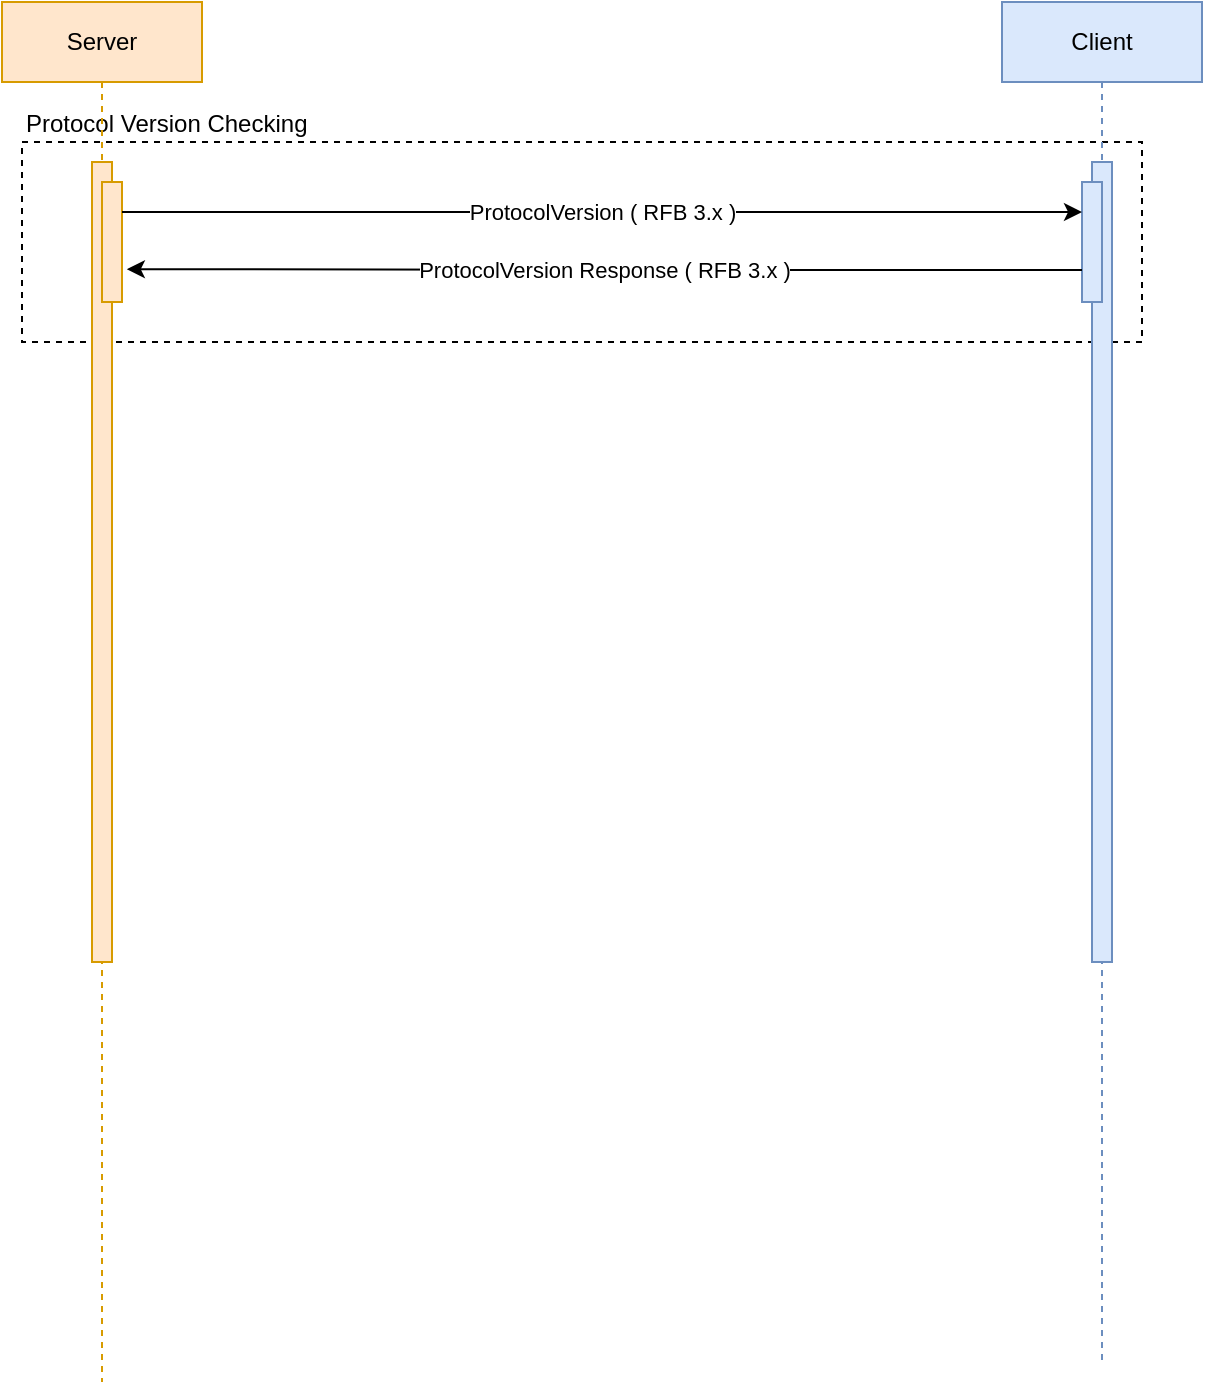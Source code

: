 <mxfile version="27.2.0" pages="5">
  <diagram id="OJiDylZDKc62zz5DHtTa" name="RFB_Protocol">
    <mxGraphModel dx="1188" dy="667" grid="1" gridSize="10" guides="1" tooltips="1" connect="1" arrows="1" fold="1" page="1" pageScale="1" pageWidth="827" pageHeight="1169" math="0" shadow="0">
      <root>
        <mxCell id="0" />
        <mxCell id="1" parent="0" />
        <mxCell id="KPSD_x9DPpmhUbZZ9yAU-1" value="Protocol Version Checking" style="rounded=0;whiteSpace=wrap;html=1;fillColor=none;dashed=1;labelPosition=center;verticalLabelPosition=top;align=left;verticalAlign=bottom;" vertex="1" parent="1">
          <mxGeometry x="120" y="110" width="560" height="100" as="geometry" />
        </mxCell>
        <mxCell id="8FCmaWCUZ1RdT127gi2X-4" value="Server" style="shape=umlLifeline;perimeter=lifelinePerimeter;whiteSpace=wrap;html=1;container=1;collapsible=0;recursiveResize=0;outlineConnect=0;fillColor=#ffe6cc;strokeColor=#d79b00;" vertex="1" parent="1">
          <mxGeometry x="110" y="40" width="100" height="690" as="geometry" />
        </mxCell>
        <mxCell id="8FCmaWCUZ1RdT127gi2X-5" value="" style="html=1;points=[];perimeter=orthogonalPerimeter;fillColor=#ffe6cc;strokeColor=#d79b00;" vertex="1" parent="8FCmaWCUZ1RdT127gi2X-4">
          <mxGeometry x="45" y="80" width="10" height="400" as="geometry" />
        </mxCell>
        <mxCell id="8FCmaWCUZ1RdT127gi2X-6" value="" style="html=1;points=[];perimeter=orthogonalPerimeter;fillColor=#ffe6cc;strokeColor=#d79b00;" vertex="1" parent="8FCmaWCUZ1RdT127gi2X-4">
          <mxGeometry x="50" y="90" width="10" height="60" as="geometry" />
        </mxCell>
        <mxCell id="8FCmaWCUZ1RdT127gi2X-11" value="Client" style="shape=umlLifeline;perimeter=lifelinePerimeter;whiteSpace=wrap;html=1;container=1;collapsible=0;recursiveResize=0;outlineConnect=0;fillColor=#dae8fc;strokeColor=#6c8ebf;" vertex="1" parent="1">
          <mxGeometry x="610" y="40" width="100" height="680" as="geometry" />
        </mxCell>
        <mxCell id="sWM0tMhOnT5Zf9Z6tHfr-1" value="" style="html=1;points=[];perimeter=orthogonalPerimeter;fillColor=#dae8fc;strokeColor=#6c8ebf;" vertex="1" parent="8FCmaWCUZ1RdT127gi2X-11">
          <mxGeometry x="45" y="80" width="10" height="400" as="geometry" />
        </mxCell>
        <mxCell id="sWM0tMhOnT5Zf9Z6tHfr-2" value="" style="html=1;points=[];perimeter=orthogonalPerimeter;fillColor=#dae8fc;strokeColor=#6c8ebf;" vertex="1" parent="8FCmaWCUZ1RdT127gi2X-11">
          <mxGeometry x="40" y="90" width="10" height="60" as="geometry" />
        </mxCell>
        <mxCell id="sWM0tMhOnT5Zf9Z6tHfr-5" value="ProtocolVersion ( RFB 3.x )" style="edgeStyle=orthogonalEdgeStyle;rounded=0;orthogonalLoop=1;jettySize=auto;html=1;" edge="1" parent="1">
          <mxGeometry relative="1" as="geometry">
            <mxPoint x="170" y="145" as="sourcePoint" />
            <mxPoint x="650" y="145" as="targetPoint" />
          </mxGeometry>
        </mxCell>
        <mxCell id="sWM0tMhOnT5Zf9Z6tHfr-10" value="ProtocolVersion Response ( RFB 3.x )" style="edgeStyle=orthogonalEdgeStyle;rounded=0;orthogonalLoop=1;jettySize=auto;html=1;entryX=1.242;entryY=0.71;entryDx=0;entryDy=0;entryPerimeter=0;" edge="1" parent="1">
          <mxGeometry relative="1" as="geometry">
            <mxPoint x="650" y="174" as="sourcePoint" />
            <mxPoint x="172.42" y="173.6" as="targetPoint" />
            <Array as="points">
              <mxPoint x="530" y="174" />
              <mxPoint x="530" y="174" />
            </Array>
          </mxGeometry>
        </mxCell>
      </root>
    </mxGraphModel>
  </diagram>
  <diagram id="futHeiRAGk7LEK9us22i" name="Optional_Protocol">
    <mxGraphModel dx="2253" dy="800" grid="1" gridSize="10" guides="1" tooltips="1" connect="1" arrows="1" fold="1" page="1" pageScale="1" pageWidth="827" pageHeight="1169" math="0" shadow="0">
      <root>
        <mxCell id="0" />
        <mxCell id="1" parent="0" />
        <mxCell id="oYPwVkxwW-klJInTMUcj-1" value="alt" style="shape=umlFrame;whiteSpace=wrap;html=1;fillColor=#f5f5f5;fontColor=#333333;strokeColor=#666666;" vertex="1" parent="1">
          <mxGeometry x="150" y="320" width="620" height="330" as="geometry" />
        </mxCell>
        <mxCell id="oYPwVkxwW-klJInTMUcj-2" value=":Customer" style="shape=umlLifeline;participant=umlActor;perimeter=lifelinePerimeter;html=1;container=1;collapsible=0;recursiveResize=0;verticalAlign=top;spacingTop=36;outlineConnect=0;size=40;fillColor=#f8cecc;strokeColor=#b85450;" vertex="1" parent="1">
          <mxGeometry x="80" y="160" width="20" height="530" as="geometry" />
        </mxCell>
        <mxCell id="oYPwVkxwW-klJInTMUcj-3" value="" style="html=1;points=[];perimeter=orthogonalPerimeter;fillColor=#f8cecc;strokeColor=#b85450;" vertex="1" parent="oYPwVkxwW-klJInTMUcj-2">
          <mxGeometry x="5" y="70" width="10" height="420" as="geometry" />
        </mxCell>
        <mxCell id="oYPwVkxwW-klJInTMUcj-4" value=":SearchForm" style="shape=umlLifeline;perimeter=lifelinePerimeter;whiteSpace=wrap;html=1;container=1;collapsible=0;recursiveResize=0;outlineConnect=0;fillColor=#ffe6cc;strokeColor=#d79b00;" vertex="1" parent="1">
          <mxGeometry x="220" y="170" width="100" height="520" as="geometry" />
        </mxCell>
        <mxCell id="oYPwVkxwW-klJInTMUcj-5" value="" style="html=1;points=[];perimeter=orthogonalPerimeter;fillColor=#ffe6cc;strokeColor=#d79b00;" vertex="1" parent="oYPwVkxwW-klJInTMUcj-4">
          <mxGeometry x="45" y="80" width="10" height="380" as="geometry" />
        </mxCell>
        <mxCell id="oYPwVkxwW-klJInTMUcj-6" value="" style="html=1;points=[];perimeter=orthogonalPerimeter;fillColor=#ffe6cc;strokeColor=#d79b00;" vertex="1" parent="oYPwVkxwW-klJInTMUcj-4">
          <mxGeometry x="50" y="110" width="10" height="40" as="geometry" />
        </mxCell>
        <mxCell id="oYPwVkxwW-klJInTMUcj-7" value="1.1: validSearch()" style="edgeStyle=orthogonalEdgeStyle;html=1;align=left;spacingLeft=2;endArrow=block;rounded=0;entryX=1;entryY=0;" edge="1" parent="oYPwVkxwW-klJInTMUcj-4" target="oYPwVkxwW-klJInTMUcj-6">
          <mxGeometry relative="1" as="geometry">
            <mxPoint x="55" y="100" as="sourcePoint" />
            <Array as="points">
              <mxPoint x="80" y="100" />
              <mxPoint x="80" y="110" />
            </Array>
          </mxGeometry>
        </mxCell>
        <mxCell id="oYPwVkxwW-klJInTMUcj-8" value="" style="html=1;points=[];perimeter=orthogonalPerimeter;fillColor=#ffe6cc;strokeColor=#d79b00;" vertex="1" parent="oYPwVkxwW-klJInTMUcj-4">
          <mxGeometry x="50" y="380" width="10" height="40" as="geometry" />
        </mxCell>
        <mxCell id="oYPwVkxwW-klJInTMUcj-9" value="1.3: displayError()" style="edgeStyle=orthogonalEdgeStyle;html=1;align=left;spacingLeft=2;endArrow=block;rounded=0;entryX=1;entryY=0;" edge="1" parent="oYPwVkxwW-klJInTMUcj-4" source="oYPwVkxwW-klJInTMUcj-5" target="oYPwVkxwW-klJInTMUcj-8">
          <mxGeometry relative="1" as="geometry">
            <mxPoint x="50" y="320" as="sourcePoint" />
            <Array as="points">
              <mxPoint x="80" y="370" />
              <mxPoint x="80" y="380" />
            </Array>
          </mxGeometry>
        </mxCell>
        <mxCell id="oYPwVkxwW-klJInTMUcj-10" value="1: itemSearch(itemName)" style="html=1;verticalAlign=bottom;endArrow=block;entryX=0;entryY=0;rounded=0;" edge="1" source="oYPwVkxwW-klJInTMUcj-3" target="oYPwVkxwW-klJInTMUcj-5" parent="1">
          <mxGeometry relative="1" as="geometry">
            <mxPoint x="195" y="250" as="sourcePoint" />
          </mxGeometry>
        </mxCell>
        <mxCell id="oYPwVkxwW-klJInTMUcj-11" value=":SearchResults" style="shape=umlLifeline;perimeter=lifelinePerimeter;whiteSpace=wrap;html=1;container=1;collapsible=0;recursiveResize=0;outlineConnect=0;fillColor=#dae8fc;strokeColor=#6c8ebf;" vertex="1" parent="1">
          <mxGeometry x="440" y="170" width="100" height="520" as="geometry" />
        </mxCell>
        <mxCell id="oYPwVkxwW-klJInTMUcj-12" value="" style="html=1;points=[];perimeter=orthogonalPerimeter;fillColor=#dae8fc;strokeColor=#6c8ebf;" vertex="1" parent="oYPwVkxwW-klJInTMUcj-11">
          <mxGeometry x="45" y="250" width="10" height="20" as="geometry" />
        </mxCell>
        <mxCell id="oYPwVkxwW-klJInTMUcj-13" value=":ItemDatabase" style="shape=umlLifeline;participant=umlEntity;perimeter=lifelinePerimeter;whiteSpace=wrap;html=1;container=1;collapsible=0;recursiveResize=0;verticalAlign=top;spacingTop=36;outlineConnect=0;fillColor=#e1d5e7;strokeColor=#9673a6;" vertex="1" parent="1">
          <mxGeometry x="610" y="170" width="40" height="520" as="geometry" />
        </mxCell>
        <mxCell id="oYPwVkxwW-klJInTMUcj-14" value="" style="html=1;points=[];perimeter=orthogonalPerimeter;fillColor=#e1d5e7;strokeColor=#9673a6;" vertex="1" parent="oYPwVkxwW-klJInTMUcj-13">
          <mxGeometry x="15" y="180" width="10" height="40" as="geometry" />
        </mxCell>
        <mxCell id="oYPwVkxwW-klJInTMUcj-15" value=":ResultList" style="shape=umlLifeline;perimeter=lifelinePerimeter;whiteSpace=wrap;html=1;container=1;collapsible=0;recursiveResize=0;outlineConnect=0;fillColor=#d5e8d4;strokeColor=#82b366;" vertex="1" parent="1">
          <mxGeometry x="690" y="240" width="100" height="220" as="geometry" />
        </mxCell>
        <mxCell id="oYPwVkxwW-klJInTMUcj-16" value="" style="shape=umlDestroy;whiteSpace=wrap;html=1;strokeWidth=3;" vertex="1" parent="oYPwVkxwW-klJInTMUcj-15">
          <mxGeometry x="35" y="200" width="30" height="30" as="geometry" />
        </mxCell>
        <mxCell id="oYPwVkxwW-klJInTMUcj-17" value="" style="html=1;points=[];perimeter=orthogonalPerimeter;fillColor=#d5e8d4;strokeColor=#82b366;" vertex="1" parent="oYPwVkxwW-klJInTMUcj-15">
          <mxGeometry x="45" y="115" width="10" height="65" as="geometry" />
        </mxCell>
        <mxCell id="oYPwVkxwW-klJInTMUcj-18" value="1.2: SearchItems(itemName)" style="html=1;verticalAlign=bottom;endArrow=block;entryX=0;entryY=0;rounded=0;" edge="1" source="oYPwVkxwW-klJInTMUcj-5" target="oYPwVkxwW-klJInTMUcj-14" parent="1">
          <mxGeometry relative="1" as="geometry">
            <mxPoint x="560" y="280" as="sourcePoint" />
          </mxGeometry>
        </mxCell>
        <mxCell id="oYPwVkxwW-klJInTMUcj-19" value="1.2.1: listResults()" style="html=1;verticalAlign=bottom;endArrow=block;entryX=0;entryY=0;rounded=0;" edge="1" source="oYPwVkxwW-klJInTMUcj-14" target="oYPwVkxwW-klJInTMUcj-17" parent="1">
          <mxGeometry relative="1" as="geometry">
            <mxPoint x="672" y="365" as="sourcePoint" />
          </mxGeometry>
        </mxCell>
        <mxCell id="oYPwVkxwW-klJInTMUcj-20" value="1.2.1.1: displayResults()" style="html=1;verticalAlign=bottom;endArrow=block;entryX=1;entryY=0;rounded=0;" edge="1" source="oYPwVkxwW-klJInTMUcj-17" target="oYPwVkxwW-klJInTMUcj-12" parent="1">
          <mxGeometry relative="1" as="geometry">
            <mxPoint x="560" y="400" as="sourcePoint" />
            <Array as="points">
              <mxPoint x="560" y="420" />
            </Array>
          </mxGeometry>
        </mxCell>
        <mxCell id="oYPwVkxwW-klJInTMUcj-21" value="" style="endArrow=none;dashed=1;html=1;rounded=0;entryX=1;entryY=0.576;entryDx=0;entryDy=0;entryPerimeter=0;exitX=0;exitY=0.573;exitDx=0;exitDy=0;exitPerimeter=0;" edge="1" source="oYPwVkxwW-klJInTMUcj-1" target="oYPwVkxwW-klJInTMUcj-1" parent="1">
          <mxGeometry width="50" height="50" relative="1" as="geometry">
            <mxPoint x="360" y="460" as="sourcePoint" />
            <mxPoint x="410" y="410" as="targetPoint" />
          </mxGeometry>
        </mxCell>
        <mxCell id="oYPwVkxwW-klJInTMUcj-22" value="[itemName=valid]" style="text;html=1;align=center;verticalAlign=middle;resizable=0;points=[];autosize=1;strokeColor=none;fillColor=none;" vertex="1" parent="1">
          <mxGeometry x="145" y="345" width="120" height="30" as="geometry" />
        </mxCell>
        <mxCell id="oYPwVkxwW-klJInTMUcj-23" value="[else]" style="text;html=1;align=center;verticalAlign=middle;resizable=0;points=[];autosize=1;strokeColor=none;fillColor=none;" vertex="1" parent="1">
          <mxGeometry x="145" y="505" width="50" height="30" as="geometry" />
        </mxCell>
        <mxCell id="oYPwVkxwW-klJInTMUcj-24" style="edgeStyle=none;rounded=0;orthogonalLoop=1;jettySize=auto;html=1;endArrow=open;endFill=0;dashed=1;" edge="1" source="oYPwVkxwW-klJInTMUcj-5" target="oYPwVkxwW-klJInTMUcj-3" parent="1">
          <mxGeometry relative="1" as="geometry">
            <Array as="points">
              <mxPoint x="180" y="620" />
            </Array>
          </mxGeometry>
        </mxCell>
        <mxCell id="oYPwVkxwW-klJInTMUcj-25" value="sd searchForItems" style="shape=umlFrame;whiteSpace=wrap;html=1;width=120;height=30;boundedLbl=1;verticalAlign=middle;align=left;spacingLeft=5;fillColor=#f5f5f5;fontColor=#333333;strokeColor=#666666;" vertex="1" parent="1">
          <mxGeometry x="-10" y="120" width="850" height="590" as="geometry" />
        </mxCell>
      </root>
    </mxGraphModel>
  </diagram>
  <diagram name="Screen" id="r6Kb4BBWpulR1Wia2MeO">
    <mxGraphModel dx="2610" dy="2169" grid="1" gridSize="10" guides="1" tooltips="1" connect="1" arrows="1" fold="1" page="1" pageScale="1" pageWidth="827" pageHeight="1169" math="0" shadow="0">
      <root>
        <mxCell id="0" />
        <mxCell id="1" parent="0" />
        <mxCell id="QIp_asUdpDxzrUBA6vSg-23" value="&lt;h3 style=&quot;&quot;&gt;Desktop Server&lt;/h3&gt;" style="rounded=0;whiteSpace=wrap;html=1;labelPosition=center;verticalLabelPosition=top;align=center;verticalAlign=bottom;" parent="1" vertex="1">
          <mxGeometry x="42.86" y="-1112.5" width="657.14" height="610" as="geometry" />
        </mxCell>
        <mxCell id="QIp_asUdpDxzrUBA6vSg-42" value="Pipe Server" style="rounded=0;whiteSpace=wrap;html=1;" parent="1" vertex="1">
          <mxGeometry x="62.86" y="-840" width="120" height="60" as="geometry" />
        </mxCell>
        <mxCell id="QIp_asUdpDxzrUBA6vSg-43" value="" style="group" parent="1" vertex="1" connectable="0">
          <mxGeometry x="402.86" y="-1085" width="210" height="550" as="geometry" />
        </mxCell>
        <mxCell id="QIp_asUdpDxzrUBA6vSg-26" value="Windows Screen Grabber" style="rounded=0;whiteSpace=wrap;html=1;labelPosition=center;verticalLabelPosition=top;align=center;verticalAlign=bottom;" parent="QIp_asUdpDxzrUBA6vSg-43" vertex="1">
          <mxGeometry width="210" height="550" as="geometry" />
        </mxCell>
        <mxCell id="QIp_asUdpDxzrUBA6vSg-27" style="edgeStyle=orthogonalEdgeStyle;rounded=0;orthogonalLoop=1;jettySize=auto;html=1;entryX=0.5;entryY=0;entryDx=0;entryDy=0;" parent="QIp_asUdpDxzrUBA6vSg-43" source="QIp_asUdpDxzrUBA6vSg-28" target="QIp_asUdpDxzrUBA6vSg-41" edge="1">
          <mxGeometry relative="1" as="geometry" />
        </mxCell>
        <mxCell id="QIp_asUdpDxzrUBA6vSg-28" value="&lt;div&gt;Windows&lt;/div&gt;DesktopFactory" style="rounded=0;whiteSpace=wrap;html=1;" parent="QIp_asUdpDxzrUBA6vSg-43" vertex="1">
          <mxGeometry x="40" y="19" width="120" height="60" as="geometry" />
        </mxCell>
        <mxCell id="QIp_asUdpDxzrUBA6vSg-29" style="edgeStyle=orthogonalEdgeStyle;rounded=0;orthogonalLoop=1;jettySize=auto;html=1;entryX=0.5;entryY=0;entryDx=0;entryDy=0;" parent="QIp_asUdpDxzrUBA6vSg-43" source="QIp_asUdpDxzrUBA6vSg-31" target="QIp_asUdpDxzrUBA6vSg-38" edge="1">
          <mxGeometry relative="1" as="geometry" />
        </mxCell>
        <mxCell id="QIp_asUdpDxzrUBA6vSg-30" value="Fallback" style="edgeLabel;html=1;align=center;verticalAlign=middle;resizable=0;points=[];" parent="QIp_asUdpDxzrUBA6vSg-29" vertex="1" connectable="0">
          <mxGeometry x="-0.582" y="1" relative="1" as="geometry">
            <mxPoint as="offset" />
          </mxGeometry>
        </mxCell>
        <mxCell id="QIp_asUdpDxzrUBA6vSg-31" value="Win8 Desktop Duplication" style="rounded=0;whiteSpace=wrap;html=1;fillColor=#f5f5f5;fontColor=#333333;strokeColor=#666666;" parent="QIp_asUdpDxzrUBA6vSg-43" vertex="1">
          <mxGeometry x="40" y="189" width="120" height="60" as="geometry" />
        </mxCell>
        <mxCell id="QIp_asUdpDxzrUBA6vSg-32" style="edgeStyle=orthogonalEdgeStyle;rounded=0;orthogonalLoop=1;jettySize=auto;html=1;entryX=0.5;entryY=0;entryDx=0;entryDy=0;" parent="QIp_asUdpDxzrUBA6vSg-43" source="QIp_asUdpDxzrUBA6vSg-34" target="QIp_asUdpDxzrUBA6vSg-35" edge="1">
          <mxGeometry relative="1" as="geometry" />
        </mxCell>
        <mxCell id="QIp_asUdpDxzrUBA6vSg-33" value="Fallback" style="edgeLabel;html=1;align=center;verticalAlign=middle;resizable=0;points=[];" parent="QIp_asUdpDxzrUBA6vSg-32" vertex="1" connectable="0">
          <mxGeometry x="-0.269" y="1" relative="1" as="geometry">
            <mxPoint as="offset" />
          </mxGeometry>
        </mxCell>
        <mxCell id="QIp_asUdpDxzrUBA6vSg-34" value="Mirage Screen Driver" style="rounded=0;whiteSpace=wrap;html=1;fillColor=#f5f5f5;fontColor=#333333;strokeColor=#666666;" parent="QIp_asUdpDxzrUBA6vSg-43" vertex="1">
          <mxGeometry x="40" y="372" width="120" height="60" as="geometry" />
        </mxCell>
        <mxCell id="QIp_asUdpDxzrUBA6vSg-35" value="Win32(GDI) Capture" style="rounded=0;whiteSpace=wrap;html=1;fillColor=#f5f5f5;fontColor=#333333;strokeColor=#666666;" parent="QIp_asUdpDxzrUBA6vSg-43" vertex="1">
          <mxGeometry x="40" y="470" width="120" height="60" as="geometry" />
        </mxCell>
        <mxCell id="QIp_asUdpDxzrUBA6vSg-36" style="edgeStyle=orthogonalEdgeStyle;rounded=0;orthogonalLoop=1;jettySize=auto;html=1;entryX=0.5;entryY=0;entryDx=0;entryDy=0;" parent="QIp_asUdpDxzrUBA6vSg-43" source="QIp_asUdpDxzrUBA6vSg-38" target="QIp_asUdpDxzrUBA6vSg-34" edge="1">
          <mxGeometry relative="1" as="geometry" />
        </mxCell>
        <mxCell id="QIp_asUdpDxzrUBA6vSg-37" value="Yes" style="edgeLabel;html=1;align=center;verticalAlign=middle;resizable=0;points=[];" parent="QIp_asUdpDxzrUBA6vSg-36" vertex="1" connectable="0">
          <mxGeometry x="-0.09" y="1" relative="1" as="geometry">
            <mxPoint as="offset" />
          </mxGeometry>
        </mxCell>
        <mxCell id="QIp_asUdpDxzrUBA6vSg-78" value="No" style="edgeStyle=orthogonalEdgeStyle;rounded=0;orthogonalLoop=1;jettySize=auto;html=1;entryX=1;entryY=0.5;entryDx=0;entryDy=0;" parent="QIp_asUdpDxzrUBA6vSg-43" source="QIp_asUdpDxzrUBA6vSg-38" target="QIp_asUdpDxzrUBA6vSg-35" edge="1">
          <mxGeometry relative="1" as="geometry">
            <Array as="points">
              <mxPoint x="200" y="312" />
              <mxPoint x="200" y="500" />
            </Array>
          </mxGeometry>
        </mxCell>
        <mxCell id="QIp_asUdpDxzrUBA6vSg-38" value="MirrorDriver" style="rhombus;whiteSpace=wrap;html=1;" parent="QIp_asUdpDxzrUBA6vSg-43" vertex="1">
          <mxGeometry x="58.75" y="282" width="82.5" height="60" as="geometry" />
        </mxCell>
        <mxCell id="QIp_asUdpDxzrUBA6vSg-39" style="edgeStyle=orthogonalEdgeStyle;rounded=0;orthogonalLoop=1;jettySize=auto;html=1;entryX=0.5;entryY=0;entryDx=0;entryDy=0;" parent="QIp_asUdpDxzrUBA6vSg-43" source="QIp_asUdpDxzrUBA6vSg-41" target="QIp_asUdpDxzrUBA6vSg-31" edge="1">
          <mxGeometry relative="1" as="geometry" />
        </mxCell>
        <mxCell id="QIp_asUdpDxzrUBA6vSg-77" value="Yes" style="edgeLabel;html=1;align=center;verticalAlign=middle;resizable=0;points=[];" parent="QIp_asUdpDxzrUBA6vSg-39" vertex="1" connectable="0">
          <mxGeometry x="-0.365" y="-1" relative="1" as="geometry">
            <mxPoint as="offset" />
          </mxGeometry>
        </mxCell>
        <mxCell id="QIp_asUdpDxzrUBA6vSg-40" value="No" style="edgeStyle=orthogonalEdgeStyle;rounded=0;orthogonalLoop=1;jettySize=auto;html=1;entryX=1;entryY=0.5;entryDx=0;entryDy=0;" parent="QIp_asUdpDxzrUBA6vSg-43" source="QIp_asUdpDxzrUBA6vSg-41" target="QIp_asUdpDxzrUBA6vSg-38" edge="1">
          <mxGeometry relative="1" as="geometry">
            <Array as="points">
              <mxPoint x="200" y="129" />
              <mxPoint x="200" y="312" />
            </Array>
          </mxGeometry>
        </mxCell>
        <mxCell id="QIp_asUdpDxzrUBA6vSg-41" value="D3D" style="rhombus;whiteSpace=wrap;html=1;" parent="QIp_asUdpDxzrUBA6vSg-43" vertex="1">
          <mxGeometry x="58.75" y="99" width="82.5" height="60" as="geometry" />
        </mxCell>
        <mxCell id="QIp_asUdpDxzrUBA6vSg-45" value="&lt;h3 style=&quot;&quot;&gt;SwRCS Service&lt;/h3&gt;" style="rounded=0;whiteSpace=wrap;html=1;labelPosition=center;verticalLabelPosition=top;align=center;verticalAlign=bottom;" parent="1" vertex="1">
          <mxGeometry x="-790" y="-1110" width="670" height="610" as="geometry" />
        </mxCell>
        <mxCell id="QIp_asUdpDxzrUBA6vSg-47" style="edgeStyle=orthogonalEdgeStyle;rounded=0;orthogonalLoop=1;jettySize=auto;html=1;entryX=0;entryY=0.5;entryDx=0;entryDy=0;startArrow=classic;startFill=1;dashed=1;" parent="1" source="QIp_asUdpDxzrUBA6vSg-46" target="QIp_asUdpDxzrUBA6vSg-42" edge="1">
          <mxGeometry relative="1" as="geometry" />
        </mxCell>
        <mxCell id="l4cAjevxtA63TaPh4Kpv-82" value="Windows Pipe" style="edgeLabel;html=1;align=center;verticalAlign=middle;resizable=0;points=[];" parent="QIp_asUdpDxzrUBA6vSg-47" vertex="1" connectable="0">
          <mxGeometry x="0.011" y="1" relative="1" as="geometry">
            <mxPoint as="offset" />
          </mxGeometry>
        </mxCell>
        <mxCell id="QIp_asUdpDxzrUBA6vSg-46" value="Pipe Client" style="rounded=0;whiteSpace=wrap;html=1;" parent="1" vertex="1">
          <mxGeometry x="-290" y="-837.5" width="120" height="60" as="geometry" />
        </mxCell>
        <mxCell id="QIp_asUdpDxzrUBA6vSg-48" value="RFB Client" style="rounded=0;whiteSpace=wrap;html=1;labelPosition=center;verticalLabelPosition=top;align=left;verticalAlign=bottom;" parent="1" vertex="1">
          <mxGeometry x="-750" y="-790" width="160" height="120" as="geometry" />
        </mxCell>
        <mxCell id="QIp_asUdpDxzrUBA6vSg-51" value="UpdateSender" style="rounded=0;whiteSpace=wrap;html=1;fillColor=#fff2cc;strokeColor=#d6b656;" parent="1" vertex="1">
          <mxGeometry x="-730" y="-762.5" width="120" height="60" as="geometry" />
        </mxCell>
        <mxCell id="QIp_asUdpDxzrUBA6vSg-72" value="" style="edgeStyle=orthogonalEdgeStyle;rounded=0;orthogonalLoop=1;jettySize=auto;html=1;entryX=0;entryY=0.5;entryDx=0;entryDy=0;startArrow=classic;startFill=1;dashed=1;" parent="1" source="QIp_asUdpDxzrUBA6vSg-42" target="QIp_asUdpDxzrUBA6vSg-71" edge="1">
          <mxGeometry relative="1" as="geometry">
            <mxPoint x="182.86" y="-809.5" as="sourcePoint" />
            <mxPoint x="402.86" y="-809.5" as="targetPoint" />
          </mxGeometry>
        </mxCell>
        <mxCell id="QIp_asUdpDxzrUBA6vSg-75" style="edgeStyle=orthogonalEdgeStyle;rounded=0;orthogonalLoop=1;jettySize=auto;html=1;entryX=0.5;entryY=1;entryDx=0;entryDy=0;dashed=1;startArrow=classic;startFill=1;" parent="1" source="QIp_asUdpDxzrUBA6vSg-71" target="QIp_asUdpDxzrUBA6vSg-26" edge="1">
          <mxGeometry relative="1" as="geometry">
            <Array as="points">
              <mxPoint x="282.86" y="-522.5" />
              <mxPoint x="507.86" y="-522.5" />
            </Array>
          </mxGeometry>
        </mxCell>
        <mxCell id="QIp_asUdpDxzrUBA6vSg-71" value="Dispatcher" style="rounded=0;whiteSpace=wrap;html=1;" parent="1" vertex="1">
          <mxGeometry x="222.86" y="-840" width="120" height="60" as="geometry" />
        </mxCell>
        <mxCell id="QIp_asUdpDxzrUBA6vSg-91" value="Socket Accepted" style="edgeStyle=orthogonalEdgeStyle;rounded=0;orthogonalLoop=1;jettySize=auto;html=1;entryX=0.5;entryY=0;entryDx=0;entryDy=0;" parent="1" source="QIp_asUdpDxzrUBA6vSg-82" target="QIp_asUdpDxzrUBA6vSg-83" edge="1">
          <mxGeometry relative="1" as="geometry" />
        </mxCell>
        <mxCell id="QIp_asUdpDxzrUBA6vSg-82" value="RFB Server(TCP/IP)" style="rounded=0;whiteSpace=wrap;html=1;" parent="1" vertex="1">
          <mxGeometry x="-560" y="-1082.5" width="120" height="57.5" as="geometry" />
        </mxCell>
        <mxCell id="QIp_asUdpDxzrUBA6vSg-87" style="edgeStyle=orthogonalEdgeStyle;rounded=0;orthogonalLoop=1;jettySize=auto;html=1;entryX=0.5;entryY=0;entryDx=0;entryDy=0;" parent="1" source="QIp_asUdpDxzrUBA6vSg-83" target="QIp_asUdpDxzrUBA6vSg-48" edge="1">
          <mxGeometry relative="1" as="geometry">
            <Array as="points">
              <mxPoint x="-500" y="-850" />
              <mxPoint x="-670" y="-850" />
            </Array>
          </mxGeometry>
        </mxCell>
        <mxCell id="QIp_asUdpDxzrUBA6vSg-88" style="edgeStyle=orthogonalEdgeStyle;rounded=0;orthogonalLoop=1;jettySize=auto;html=1;entryX=0.5;entryY=0;entryDx=0;entryDy=0;" parent="1" source="QIp_asUdpDxzrUBA6vSg-83" target="QIp_asUdpDxzrUBA6vSg-84" edge="1">
          <mxGeometry relative="1" as="geometry">
            <Array as="points">
              <mxPoint x="-500" y="-850" />
              <mxPoint x="-480" y="-850" />
            </Array>
          </mxGeometry>
        </mxCell>
        <mxCell id="QIp_asUdpDxzrUBA6vSg-83" value="RFB Manager" style="rounded=0;whiteSpace=wrap;html=1;" parent="1" vertex="1">
          <mxGeometry x="-560" y="-985" width="120" height="60" as="geometry" />
        </mxCell>
        <mxCell id="QIp_asUdpDxzrUBA6vSg-84" value="RFB Client" style="rounded=0;whiteSpace=wrap;html=1;labelPosition=center;verticalLabelPosition=top;align=left;verticalAlign=bottom;" parent="1" vertex="1">
          <mxGeometry x="-560" y="-790" width="160" height="120" as="geometry" />
        </mxCell>
        <mxCell id="QIp_asUdpDxzrUBA6vSg-85" value="UpdateSender" style="rounded=0;whiteSpace=wrap;html=1;fillColor=#fff2cc;strokeColor=#d6b656;" parent="1" vertex="1">
          <mxGeometry x="-540" y="-762.5" width="120" height="60" as="geometry" />
        </mxCell>
        <mxCell id="XQ-2oeP14VWHkz70t2Wv-2" style="edgeStyle=orthogonalEdgeStyle;rounded=0;orthogonalLoop=1;jettySize=auto;html=1;entryX=0.5;entryY=1;entryDx=0;entryDy=0;dashed=1;" parent="1" source="QIp_asUdpDxzrUBA6vSg-46" target="QIp_asUdpDxzrUBA6vSg-51" edge="1">
          <mxGeometry relative="1" as="geometry">
            <Array as="points">
              <mxPoint x="-230" y="-545" />
              <mxPoint x="-670" y="-545" />
            </Array>
          </mxGeometry>
        </mxCell>
        <mxCell id="3igPh88ZHLzASPxVfQm4-1" style="edgeStyle=orthogonalEdgeStyle;rounded=0;orthogonalLoop=1;jettySize=auto;html=1;entryX=0.5;entryY=1;entryDx=0;entryDy=0;dashed=1;startArrow=classic;startFill=1;" parent="1" source="QIp_asUdpDxzrUBA6vSg-46" target="QIp_asUdpDxzrUBA6vSg-85" edge="1">
          <mxGeometry relative="1" as="geometry">
            <Array as="points">
              <mxPoint x="-230" y="-545" />
              <mxPoint x="-480" y="-545" />
            </Array>
          </mxGeometry>
        </mxCell>
        <mxCell id="l4cAjevxtA63TaPh4Kpv-1" value="Update Sender ( Server )" style="rounded=0;whiteSpace=wrap;html=1;labelPosition=center;verticalLabelPosition=top;align=center;verticalAlign=bottom;fillColor=#fff2cc;strokeColor=#d6b656;" parent="1" vertex="1">
          <mxGeometry x="-585" y="-450" width="465" height="380" as="geometry" />
        </mxCell>
        <mxCell id="l4cAjevxtA63TaPh4Kpv-2" value="DirtyRect Detected" style="edgeStyle=orthogonalEdgeStyle;rounded=0;orthogonalLoop=1;jettySize=auto;html=1;entryX=0;entryY=0.5;entryDx=0;entryDy=0;" parent="1" source="l4cAjevxtA63TaPh4Kpv-3" target="l4cAjevxtA63TaPh4Kpv-5" edge="1">
          <mxGeometry relative="1" as="geometry" />
        </mxCell>
        <mxCell id="l4cAjevxtA63TaPh4Kpv-3" value="&lt;b&gt;Desktop Server&lt;/b&gt;" style="rounded=0;whiteSpace=wrap;html=1;" parent="1" vertex="1">
          <mxGeometry x="-785" y="-290" width="120" height="60" as="geometry" />
        </mxCell>
        <mxCell id="l4cAjevxtA63TaPh4Kpv-4" value="" style="group" parent="1" vertex="1" connectable="0">
          <mxGeometry x="-540" y="-365" width="160" height="210" as="geometry" />
        </mxCell>
        <mxCell id="l4cAjevxtA63TaPh4Kpv-5" value="Encoder Store" style="rounded=0;whiteSpace=wrap;html=1;labelPosition=center;verticalLabelPosition=top;align=center;verticalAlign=bottom;" parent="l4cAjevxtA63TaPh4Kpv-4" vertex="1">
          <mxGeometry width="160" height="210" as="geometry" />
        </mxCell>
        <mxCell id="l4cAjevxtA63TaPh4Kpv-6" value="Tight" style="rounded=0;whiteSpace=wrap;html=1;" parent="l4cAjevxtA63TaPh4Kpv-4" vertex="1">
          <mxGeometry x="48" y="30" width="64" height="20" as="geometry" />
        </mxCell>
        <mxCell id="l4cAjevxtA63TaPh4Kpv-7" value="ZRLE" style="rounded=0;whiteSpace=wrap;html=1;" parent="l4cAjevxtA63TaPh4Kpv-4" vertex="1">
          <mxGeometry x="48" y="60" width="64" height="20" as="geometry" />
        </mxCell>
        <mxCell id="l4cAjevxtA63TaPh4Kpv-8" value="Hextile" style="rounded=0;whiteSpace=wrap;html=1;" parent="l4cAjevxtA63TaPh4Kpv-4" vertex="1">
          <mxGeometry x="48" y="90" width="64" height="20" as="geometry" />
        </mxCell>
        <mxCell id="l4cAjevxtA63TaPh4Kpv-9" value="CopyRect" style="rounded=0;whiteSpace=wrap;html=1;" parent="l4cAjevxtA63TaPh4Kpv-4" vertex="1">
          <mxGeometry x="48" y="120" width="64" height="20" as="geometry" />
        </mxCell>
        <mxCell id="l4cAjevxtA63TaPh4Kpv-10" value="RAW" style="rounded=0;whiteSpace=wrap;html=1;" parent="l4cAjevxtA63TaPh4Kpv-4" vertex="1">
          <mxGeometry x="48" y="150" width="64" height="20" as="geometry" />
        </mxCell>
        <mxCell id="l4cAjevxtA63TaPh4Kpv-11" value="H.264" style="rounded=0;whiteSpace=wrap;html=1;labelBackgroundColor=none;labelBorderColor=none;fillColor=#ffe6cc;strokeColor=#d79b00;" parent="l4cAjevxtA63TaPh4Kpv-4" vertex="1">
          <mxGeometry x="48" y="180" width="64" height="20" as="geometry" />
        </mxCell>
        <mxCell id="l4cAjevxtA63TaPh4Kpv-12" value="&lt;div&gt;RFB Protocol ( TCP / IP )&lt;/div&gt;" style="edgeStyle=orthogonalEdgeStyle;rounded=0;orthogonalLoop=1;jettySize=auto;html=1;exitX=1;exitY=0.5;exitDx=0;exitDy=0;entryX=0;entryY=0.5;entryDx=0;entryDy=0;dashed=1;" parent="1" source="l4cAjevxtA63TaPh4Kpv-14" target="l4cAjevxtA63TaPh4Kpv-48" edge="1">
          <mxGeometry relative="1" as="geometry" />
        </mxCell>
        <mxCell id="l4cAjevxtA63TaPh4Kpv-14" value="Encoder" style="rounded=0;whiteSpace=wrap;html=1;fillColor=#d5e8d4;strokeColor=#82b366;" parent="1" vertex="1">
          <mxGeometry x="-255" y="-290" width="120" height="60" as="geometry" />
        </mxCell>
        <mxCell id="l4cAjevxtA63TaPh4Kpv-15" style="edgeStyle=orthogonalEdgeStyle;rounded=0;orthogonalLoop=1;jettySize=auto;html=1;entryX=0;entryY=0.5;entryDx=0;entryDy=0;" parent="1" source="l4cAjevxtA63TaPh4Kpv-5" target="l4cAjevxtA63TaPh4Kpv-14" edge="1">
          <mxGeometry relative="1" as="geometry" />
        </mxCell>
        <mxCell id="l4cAjevxtA63TaPh4Kpv-16" value="Prefer Encoder" style="edgeLabel;html=1;align=center;verticalAlign=middle;resizable=0;points=[];" parent="l4cAjevxtA63TaPh4Kpv-15" vertex="1" connectable="0">
          <mxGeometry x="0.022" y="1" relative="1" as="geometry">
            <mxPoint as="offset" />
          </mxGeometry>
        </mxCell>
        <mxCell id="l4cAjevxtA63TaPh4Kpv-17" style="edgeStyle=orthogonalEdgeStyle;rounded=0;orthogonalLoop=1;jettySize=auto;html=1;entryX=0.5;entryY=1;entryDx=0;entryDy=0;dashed=1;" parent="1" source="l4cAjevxtA63TaPh4Kpv-18" target="l4cAjevxtA63TaPh4Kpv-22" edge="1">
          <mxGeometry relative="1" as="geometry" />
        </mxCell>
        <mxCell id="l4cAjevxtA63TaPh4Kpv-18" value="Tight" style="swimlane;fontStyle=1;align=center;verticalAlign=top;childLayout=stackLayout;horizontal=1;startSize=26;horizontalStack=0;resizeParent=1;resizeParentMax=0;resizeLast=0;collapsible=1;marginBottom=0;whiteSpace=wrap;html=1;" parent="1" vertex="1">
          <mxGeometry x="-780" y="110" width="160" height="86" as="geometry" />
        </mxCell>
        <mxCell id="l4cAjevxtA63TaPh4Kpv-19" value="+ splitRect" style="text;strokeColor=none;fillColor=none;align=left;verticalAlign=top;spacingLeft=4;spacingRight=4;overflow=hidden;rotatable=0;points=[[0,0.5],[1,0.5]];portConstraint=eastwest;whiteSpace=wrap;html=1;" parent="l4cAjevxtA63TaPh4Kpv-18" vertex="1">
          <mxGeometry y="26" width="160" height="26" as="geometry" />
        </mxCell>
        <mxCell id="l4cAjevxtA63TaPh4Kpv-20" value="" style="line;strokeWidth=1;fillColor=none;align=left;verticalAlign=middle;spacingTop=-1;spacingLeft=3;spacingRight=3;rotatable=0;labelPosition=right;points=[];portConstraint=eastwest;strokeColor=inherit;" parent="l4cAjevxtA63TaPh4Kpv-18" vertex="1">
          <mxGeometry y="52" width="160" height="8" as="geometry" />
        </mxCell>
        <mxCell id="l4cAjevxtA63TaPh4Kpv-21" value="+ sendRect" style="text;strokeColor=none;fillColor=none;align=left;verticalAlign=top;spacingLeft=4;spacingRight=4;overflow=hidden;rotatable=0;points=[[0,0.5],[1,0.5]];portConstraint=eastwest;whiteSpace=wrap;html=1;" parent="l4cAjevxtA63TaPh4Kpv-18" vertex="1">
          <mxGeometry y="60" width="160" height="26" as="geometry" />
        </mxCell>
        <mxCell id="l4cAjevxtA63TaPh4Kpv-22" value="«interface»&lt;br&gt;&lt;b&gt;Encoder&lt;/b&gt;" style="html=1;whiteSpace=wrap;fillColor=#d5e8d4;strokeColor=#82b366;" parent="1" vertex="1">
          <mxGeometry x="-785" y="-10" width="171" height="70" as="geometry" />
        </mxCell>
        <mxCell id="l4cAjevxtA63TaPh4Kpv-23" style="edgeStyle=orthogonalEdgeStyle;rounded=0;orthogonalLoop=1;jettySize=auto;html=1;entryX=0.5;entryY=1;entryDx=0;entryDy=0;dashed=1;" parent="1" source="l4cAjevxtA63TaPh4Kpv-24" target="l4cAjevxtA63TaPh4Kpv-22" edge="1">
          <mxGeometry relative="1" as="geometry">
            <Array as="points">
              <mxPoint x="-524" y="80" />
              <mxPoint x="-699" y="80" />
            </Array>
          </mxGeometry>
        </mxCell>
        <mxCell id="l4cAjevxtA63TaPh4Kpv-24" value="ZRLE" style="swimlane;fontStyle=1;align=center;verticalAlign=top;childLayout=stackLayout;horizontal=1;startSize=26;horizontalStack=0;resizeParent=1;resizeParentMax=0;resizeLast=0;collapsible=1;marginBottom=0;whiteSpace=wrap;html=1;" parent="1" vertex="1">
          <mxGeometry x="-605" y="110" width="160" height="86" as="geometry" />
        </mxCell>
        <mxCell id="l4cAjevxtA63TaPh4Kpv-25" value="+ splitRect" style="text;strokeColor=none;fillColor=none;align=left;verticalAlign=top;spacingLeft=4;spacingRight=4;overflow=hidden;rotatable=0;points=[[0,0.5],[1,0.5]];portConstraint=eastwest;whiteSpace=wrap;html=1;" parent="l4cAjevxtA63TaPh4Kpv-24" vertex="1">
          <mxGeometry y="26" width="160" height="26" as="geometry" />
        </mxCell>
        <mxCell id="l4cAjevxtA63TaPh4Kpv-26" value="" style="line;strokeWidth=1;fillColor=none;align=left;verticalAlign=middle;spacingTop=-1;spacingLeft=3;spacingRight=3;rotatable=0;labelPosition=right;points=[];portConstraint=eastwest;strokeColor=inherit;" parent="l4cAjevxtA63TaPh4Kpv-24" vertex="1">
          <mxGeometry y="52" width="160" height="8" as="geometry" />
        </mxCell>
        <mxCell id="l4cAjevxtA63TaPh4Kpv-27" value="+ sendRect" style="text;strokeColor=none;fillColor=none;align=left;verticalAlign=top;spacingLeft=4;spacingRight=4;overflow=hidden;rotatable=0;points=[[0,0.5],[1,0.5]];portConstraint=eastwest;whiteSpace=wrap;html=1;" parent="l4cAjevxtA63TaPh4Kpv-24" vertex="1">
          <mxGeometry y="60" width="160" height="26" as="geometry" />
        </mxCell>
        <mxCell id="l4cAjevxtA63TaPh4Kpv-28" style="edgeStyle=orthogonalEdgeStyle;rounded=0;orthogonalLoop=1;jettySize=auto;html=1;entryX=0.5;entryY=1;entryDx=0;entryDy=0;dashed=1;" parent="1" source="l4cAjevxtA63TaPh4Kpv-29" target="l4cAjevxtA63TaPh4Kpv-22" edge="1">
          <mxGeometry relative="1" as="geometry">
            <Array as="points">
              <mxPoint x="-355" y="80" />
              <mxPoint x="-699" y="80" />
            </Array>
          </mxGeometry>
        </mxCell>
        <mxCell id="l4cAjevxtA63TaPh4Kpv-29" value="Hextile" style="swimlane;fontStyle=1;align=center;verticalAlign=top;childLayout=stackLayout;horizontal=1;startSize=26;horizontalStack=0;resizeParent=1;resizeParentMax=0;resizeLast=0;collapsible=1;marginBottom=0;whiteSpace=wrap;html=1;" parent="1" vertex="1">
          <mxGeometry x="-429" y="110" width="160" height="86" as="geometry" />
        </mxCell>
        <mxCell id="l4cAjevxtA63TaPh4Kpv-30" value="+ splitRect" style="text;strokeColor=none;fillColor=none;align=left;verticalAlign=top;spacingLeft=4;spacingRight=4;overflow=hidden;rotatable=0;points=[[0,0.5],[1,0.5]];portConstraint=eastwest;whiteSpace=wrap;html=1;" parent="l4cAjevxtA63TaPh4Kpv-29" vertex="1">
          <mxGeometry y="26" width="160" height="26" as="geometry" />
        </mxCell>
        <mxCell id="l4cAjevxtA63TaPh4Kpv-31" value="" style="line;strokeWidth=1;fillColor=none;align=left;verticalAlign=middle;spacingTop=-1;spacingLeft=3;spacingRight=3;rotatable=0;labelPosition=right;points=[];portConstraint=eastwest;strokeColor=inherit;" parent="l4cAjevxtA63TaPh4Kpv-29" vertex="1">
          <mxGeometry y="52" width="160" height="8" as="geometry" />
        </mxCell>
        <mxCell id="l4cAjevxtA63TaPh4Kpv-32" value="+ sendRect" style="text;strokeColor=none;fillColor=none;align=left;verticalAlign=top;spacingLeft=4;spacingRight=4;overflow=hidden;rotatable=0;points=[[0,0.5],[1,0.5]];portConstraint=eastwest;whiteSpace=wrap;html=1;" parent="l4cAjevxtA63TaPh4Kpv-29" vertex="1">
          <mxGeometry y="60" width="160" height="26" as="geometry" />
        </mxCell>
        <mxCell id="l4cAjevxtA63TaPh4Kpv-33" style="edgeStyle=orthogonalEdgeStyle;rounded=0;orthogonalLoop=1;jettySize=auto;html=1;entryX=0.5;entryY=1;entryDx=0;entryDy=0;dashed=1;" parent="1" source="l4cAjevxtA63TaPh4Kpv-34" target="l4cAjevxtA63TaPh4Kpv-22" edge="1">
          <mxGeometry relative="1" as="geometry">
            <Array as="points">
              <mxPoint x="-173" y="80" />
              <mxPoint x="-699" y="80" />
            </Array>
          </mxGeometry>
        </mxCell>
        <mxCell id="l4cAjevxtA63TaPh4Kpv-34" value="Hextile" style="swimlane;fontStyle=1;align=center;verticalAlign=top;childLayout=stackLayout;horizontal=1;startSize=26;horizontalStack=0;resizeParent=1;resizeParentMax=0;resizeLast=0;collapsible=1;marginBottom=0;whiteSpace=wrap;html=1;" parent="1" vertex="1">
          <mxGeometry x="-254" y="110" width="160" height="86" as="geometry" />
        </mxCell>
        <mxCell id="l4cAjevxtA63TaPh4Kpv-35" value="+ splitRect" style="text;strokeColor=none;fillColor=none;align=left;verticalAlign=top;spacingLeft=4;spacingRight=4;overflow=hidden;rotatable=0;points=[[0,0.5],[1,0.5]];portConstraint=eastwest;whiteSpace=wrap;html=1;" parent="l4cAjevxtA63TaPh4Kpv-34" vertex="1">
          <mxGeometry y="26" width="160" height="26" as="geometry" />
        </mxCell>
        <mxCell id="l4cAjevxtA63TaPh4Kpv-36" value="" style="line;strokeWidth=1;fillColor=none;align=left;verticalAlign=middle;spacingTop=-1;spacingLeft=3;spacingRight=3;rotatable=0;labelPosition=right;points=[];portConstraint=eastwest;strokeColor=inherit;" parent="l4cAjevxtA63TaPh4Kpv-34" vertex="1">
          <mxGeometry y="52" width="160" height="8" as="geometry" />
        </mxCell>
        <mxCell id="l4cAjevxtA63TaPh4Kpv-37" value="+ sendRect" style="text;strokeColor=none;fillColor=none;align=left;verticalAlign=top;spacingLeft=4;spacingRight=4;overflow=hidden;rotatable=0;points=[[0,0.5],[1,0.5]];portConstraint=eastwest;whiteSpace=wrap;html=1;" parent="l4cAjevxtA63TaPh4Kpv-34" vertex="1">
          <mxGeometry y="60" width="160" height="26" as="geometry" />
        </mxCell>
        <mxCell id="l4cAjevxtA63TaPh4Kpv-38" style="edgeStyle=orthogonalEdgeStyle;rounded=0;orthogonalLoop=1;jettySize=auto;html=1;entryX=0.5;entryY=1;entryDx=0;entryDy=0;dashed=1;" parent="1" source="l4cAjevxtA63TaPh4Kpv-39" target="l4cAjevxtA63TaPh4Kpv-22" edge="1">
          <mxGeometry relative="1" as="geometry">
            <Array as="points">
              <mxPoint x="-65" y="273" />
              <mxPoint x="-65" y="80" />
              <mxPoint x="-699" y="80" />
            </Array>
          </mxGeometry>
        </mxCell>
        <mxCell id="l4cAjevxtA63TaPh4Kpv-39" value="CopyRect" style="swimlane;fontStyle=1;align=center;verticalAlign=top;childLayout=stackLayout;horizontal=1;startSize=26;horizontalStack=0;resizeParent=1;resizeParentMax=0;resizeLast=0;collapsible=1;marginBottom=0;whiteSpace=wrap;html=1;" parent="1" vertex="1">
          <mxGeometry x="-429" y="230" width="160" height="86" as="geometry" />
        </mxCell>
        <mxCell id="l4cAjevxtA63TaPh4Kpv-40" value="+ splitRect" style="text;strokeColor=none;fillColor=none;align=left;verticalAlign=top;spacingLeft=4;spacingRight=4;overflow=hidden;rotatable=0;points=[[0,0.5],[1,0.5]];portConstraint=eastwest;whiteSpace=wrap;html=1;" parent="l4cAjevxtA63TaPh4Kpv-39" vertex="1">
          <mxGeometry y="26" width="160" height="26" as="geometry" />
        </mxCell>
        <mxCell id="l4cAjevxtA63TaPh4Kpv-41" value="" style="line;strokeWidth=1;fillColor=none;align=left;verticalAlign=middle;spacingTop=-1;spacingLeft=3;spacingRight=3;rotatable=0;labelPosition=right;points=[];portConstraint=eastwest;strokeColor=inherit;" parent="l4cAjevxtA63TaPh4Kpv-39" vertex="1">
          <mxGeometry y="52" width="160" height="8" as="geometry" />
        </mxCell>
        <mxCell id="l4cAjevxtA63TaPh4Kpv-42" value="+ sendRect" style="text;strokeColor=none;fillColor=none;align=left;verticalAlign=top;spacingLeft=4;spacingRight=4;overflow=hidden;rotatable=0;points=[[0,0.5],[1,0.5]];portConstraint=eastwest;whiteSpace=wrap;html=1;" parent="l4cAjevxtA63TaPh4Kpv-39" vertex="1">
          <mxGeometry y="60" width="160" height="26" as="geometry" />
        </mxCell>
        <mxCell id="l4cAjevxtA63TaPh4Kpv-43" style="edgeStyle=orthogonalEdgeStyle;rounded=0;orthogonalLoop=1;jettySize=auto;html=1;entryX=0.5;entryY=1;entryDx=0;entryDy=0;dashed=1;" parent="1" source="l4cAjevxtA63TaPh4Kpv-44" target="l4cAjevxtA63TaPh4Kpv-22" edge="1">
          <mxGeometry relative="1" as="geometry">
            <Array as="points">
              <mxPoint x="-35" y="273" />
              <mxPoint x="-35" y="80" />
              <mxPoint x="-699" y="80" />
            </Array>
          </mxGeometry>
        </mxCell>
        <mxCell id="l4cAjevxtA63TaPh4Kpv-44" value="H.264" style="swimlane;fontStyle=1;align=center;verticalAlign=top;childLayout=stackLayout;horizontal=1;startSize=26;horizontalStack=0;resizeParent=1;resizeParentMax=0;resizeLast=0;collapsible=1;marginBottom=0;whiteSpace=wrap;html=1;fillColor=#ffe6cc;strokeColor=#d79b00;" parent="1" vertex="1">
          <mxGeometry x="-254" y="230" width="160" height="86" as="geometry" />
        </mxCell>
        <mxCell id="l4cAjevxtA63TaPh4Kpv-45" value="+ splitRect" style="text;strokeColor=#d79b00;fillColor=#ffe6cc;align=left;verticalAlign=top;spacingLeft=4;spacingRight=4;overflow=hidden;rotatable=0;points=[[0,0.5],[1,0.5]];portConstraint=eastwest;whiteSpace=wrap;html=1;" parent="l4cAjevxtA63TaPh4Kpv-44" vertex="1">
          <mxGeometry y="26" width="160" height="26" as="geometry" />
        </mxCell>
        <mxCell id="l4cAjevxtA63TaPh4Kpv-46" value="" style="line;strokeWidth=1;fillColor=#ffe6cc;align=left;verticalAlign=middle;spacingTop=-1;spacingLeft=3;spacingRight=3;rotatable=0;labelPosition=right;points=[];portConstraint=eastwest;strokeColor=#d79b00;" parent="l4cAjevxtA63TaPh4Kpv-44" vertex="1">
          <mxGeometry y="52" width="160" height="8" as="geometry" />
        </mxCell>
        <mxCell id="l4cAjevxtA63TaPh4Kpv-47" value="+ sendRect" style="text;strokeColor=#d79b00;fillColor=#ffe6cc;align=left;verticalAlign=top;spacingLeft=4;spacingRight=4;overflow=hidden;rotatable=0;points=[[0,0.5],[1,0.5]];portConstraint=eastwest;whiteSpace=wrap;html=1;" parent="l4cAjevxtA63TaPh4Kpv-44" vertex="1">
          <mxGeometry y="60" width="160" height="26" as="geometry" />
        </mxCell>
        <mxCell id="l4cAjevxtA63TaPh4Kpv-48" value="RemoteViewerCore ( Client )" style="rounded=0;whiteSpace=wrap;html=1;labelPosition=center;verticalLabelPosition=top;align=center;verticalAlign=bottom;" parent="1" vertex="1">
          <mxGeometry x="45" y="-450" width="660" height="380" as="geometry" />
        </mxCell>
        <mxCell id="l4cAjevxtA63TaPh4Kpv-49" value="" style="group" parent="1" vertex="1" connectable="0">
          <mxGeometry x="255" y="-365" width="160" height="210" as="geometry" />
        </mxCell>
        <mxCell id="l4cAjevxtA63TaPh4Kpv-50" value="Decoder Store" style="rounded=0;whiteSpace=wrap;html=1;labelPosition=center;verticalLabelPosition=top;align=center;verticalAlign=bottom;" parent="l4cAjevxtA63TaPh4Kpv-49" vertex="1">
          <mxGeometry width="160" height="210" as="geometry" />
        </mxCell>
        <mxCell id="l4cAjevxtA63TaPh4Kpv-51" value="Tight" style="rounded=0;whiteSpace=wrap;html=1;" parent="l4cAjevxtA63TaPh4Kpv-49" vertex="1">
          <mxGeometry x="48" y="30" width="64" height="20" as="geometry" />
        </mxCell>
        <mxCell id="l4cAjevxtA63TaPh4Kpv-52" value="ZRLE" style="rounded=0;whiteSpace=wrap;html=1;" parent="l4cAjevxtA63TaPh4Kpv-49" vertex="1">
          <mxGeometry x="48" y="60" width="64" height="20" as="geometry" />
        </mxCell>
        <mxCell id="l4cAjevxtA63TaPh4Kpv-53" value="Hextile" style="rounded=0;whiteSpace=wrap;html=1;" parent="l4cAjevxtA63TaPh4Kpv-49" vertex="1">
          <mxGeometry x="48" y="90" width="64" height="20" as="geometry" />
        </mxCell>
        <mxCell id="l4cAjevxtA63TaPh4Kpv-54" value="CopyRect" style="rounded=0;whiteSpace=wrap;html=1;" parent="l4cAjevxtA63TaPh4Kpv-49" vertex="1">
          <mxGeometry x="48" y="120" width="64" height="20" as="geometry" />
        </mxCell>
        <mxCell id="l4cAjevxtA63TaPh4Kpv-55" value="RAW" style="rounded=0;whiteSpace=wrap;html=1;" parent="l4cAjevxtA63TaPh4Kpv-49" vertex="1">
          <mxGeometry x="48" y="150" width="64" height="20" as="geometry" />
        </mxCell>
        <mxCell id="l4cAjevxtA63TaPh4Kpv-56" value="H.264" style="rounded=0;whiteSpace=wrap;html=1;labelBackgroundColor=none;labelBorderColor=none;fillColor=#ffe6cc;strokeColor=#d79b00;" parent="l4cAjevxtA63TaPh4Kpv-49" vertex="1">
          <mxGeometry x="48" y="180" width="64" height="20" as="geometry" />
        </mxCell>
        <mxCell id="l4cAjevxtA63TaPh4Kpv-57" style="edgeStyle=orthogonalEdgeStyle;rounded=0;orthogonalLoop=1;jettySize=auto;html=1;entryX=0;entryY=0.5;entryDx=0;entryDy=0;dashed=1;" parent="1" source="l4cAjevxtA63TaPh4Kpv-58" target="l4cAjevxtA63TaPh4Kpv-50" edge="1">
          <mxGeometry relative="1" as="geometry" />
        </mxCell>
        <mxCell id="l4cAjevxtA63TaPh4Kpv-58" value="RFB Dispatcher" style="rounded=0;whiteSpace=wrap;html=1;" parent="1" vertex="1">
          <mxGeometry x="55" y="-290" width="120" height="60" as="geometry" />
        </mxCell>
        <mxCell id="l4cAjevxtA63TaPh4Kpv-59" value="Decoder" style="rounded=0;whiteSpace=wrap;html=1;fillColor=#dae8fc;strokeColor=#6c8ebf;" parent="1" vertex="1">
          <mxGeometry x="565" y="-290" width="120" height="60" as="geometry" />
        </mxCell>
        <mxCell id="l4cAjevxtA63TaPh4Kpv-60" style="edgeStyle=orthogonalEdgeStyle;rounded=0;orthogonalLoop=1;jettySize=auto;html=1;entryX=0;entryY=0.5;entryDx=0;entryDy=0;" parent="1" source="l4cAjevxtA63TaPh4Kpv-50" target="l4cAjevxtA63TaPh4Kpv-59" edge="1">
          <mxGeometry relative="1" as="geometry" />
        </mxCell>
        <mxCell id="l4cAjevxtA63TaPh4Kpv-61" value="Prefer Decoder" style="edgeLabel;html=1;align=center;verticalAlign=middle;resizable=0;points=[];" parent="l4cAjevxtA63TaPh4Kpv-60" vertex="1" connectable="0">
          <mxGeometry x="0.033" y="1" relative="1" as="geometry">
            <mxPoint as="offset" />
          </mxGeometry>
        </mxCell>
        <mxCell id="l4cAjevxtA63TaPh4Kpv-62" style="edgeStyle=orthogonalEdgeStyle;rounded=0;orthogonalLoop=1;jettySize=auto;html=1;entryX=0.5;entryY=1;entryDx=0;entryDy=0;dashed=1;" parent="1" source="l4cAjevxtA63TaPh4Kpv-63" target="l4cAjevxtA63TaPh4Kpv-65" edge="1">
          <mxGeometry relative="1" as="geometry" />
        </mxCell>
        <mxCell id="l4cAjevxtA63TaPh4Kpv-63" value="Tight" style="swimlane;fontStyle=1;align=center;verticalAlign=top;childLayout=stackLayout;horizontal=1;startSize=26;horizontalStack=0;resizeParent=1;resizeParentMax=0;resizeLast=0;collapsible=1;marginBottom=0;whiteSpace=wrap;html=1;" parent="1" vertex="1">
          <mxGeometry x="60" y="110" width="160" height="52" as="geometry" />
        </mxCell>
        <mxCell id="l4cAjevxtA63TaPh4Kpv-64" value="+ decode" style="text;strokeColor=none;fillColor=none;align=left;verticalAlign=top;spacingLeft=4;spacingRight=4;overflow=hidden;rotatable=0;points=[[0,0.5],[1,0.5]];portConstraint=eastwest;whiteSpace=wrap;html=1;" parent="l4cAjevxtA63TaPh4Kpv-63" vertex="1">
          <mxGeometry y="26" width="160" height="26" as="geometry" />
        </mxCell>
        <mxCell id="l4cAjevxtA63TaPh4Kpv-65" value="«interface»&lt;br&gt;&lt;b&gt;Decoder&lt;/b&gt;" style="html=1;whiteSpace=wrap;fillColor=#dae8fc;strokeColor=#6c8ebf;" parent="1" vertex="1">
          <mxGeometry x="55" y="-10" width="171" height="70" as="geometry" />
        </mxCell>
        <mxCell id="l4cAjevxtA63TaPh4Kpv-66" style="edgeStyle=orthogonalEdgeStyle;rounded=0;orthogonalLoop=1;jettySize=auto;html=1;entryX=0.5;entryY=1;entryDx=0;entryDy=0;dashed=1;" parent="1" source="l4cAjevxtA63TaPh4Kpv-67" target="l4cAjevxtA63TaPh4Kpv-65" edge="1">
          <mxGeometry relative="1" as="geometry">
            <Array as="points">
              <mxPoint x="316" y="80" />
              <mxPoint x="141" y="80" />
            </Array>
          </mxGeometry>
        </mxCell>
        <mxCell id="l4cAjevxtA63TaPh4Kpv-67" value="ZRLE" style="swimlane;fontStyle=1;align=center;verticalAlign=top;childLayout=stackLayout;horizontal=1;startSize=26;horizontalStack=0;resizeParent=1;resizeParentMax=0;resizeLast=0;collapsible=1;marginBottom=0;whiteSpace=wrap;html=1;" parent="1" vertex="1">
          <mxGeometry x="235" y="110" width="160" height="52" as="geometry" />
        </mxCell>
        <mxCell id="l4cAjevxtA63TaPh4Kpv-68" value="+ decode" style="text;strokeColor=none;fillColor=none;align=left;verticalAlign=top;spacingLeft=4;spacingRight=4;overflow=hidden;rotatable=0;points=[[0,0.5],[1,0.5]];portConstraint=eastwest;whiteSpace=wrap;html=1;" parent="l4cAjevxtA63TaPh4Kpv-67" vertex="1">
          <mxGeometry y="26" width="160" height="26" as="geometry" />
        </mxCell>
        <mxCell id="l4cAjevxtA63TaPh4Kpv-69" style="edgeStyle=orthogonalEdgeStyle;rounded=0;orthogonalLoop=1;jettySize=auto;html=1;entryX=0.5;entryY=1;entryDx=0;entryDy=0;dashed=1;" parent="1" source="l4cAjevxtA63TaPh4Kpv-70" target="l4cAjevxtA63TaPh4Kpv-65" edge="1">
          <mxGeometry relative="1" as="geometry">
            <Array as="points">
              <mxPoint x="485" y="80" />
              <mxPoint x="141" y="80" />
            </Array>
          </mxGeometry>
        </mxCell>
        <mxCell id="l4cAjevxtA63TaPh4Kpv-70" value="Hextile" style="swimlane;fontStyle=1;align=center;verticalAlign=top;childLayout=stackLayout;horizontal=1;startSize=26;horizontalStack=0;resizeParent=1;resizeParentMax=0;resizeLast=0;collapsible=1;marginBottom=0;whiteSpace=wrap;html=1;" parent="1" vertex="1">
          <mxGeometry x="411" y="110" width="160" height="52" as="geometry" />
        </mxCell>
        <mxCell id="l4cAjevxtA63TaPh4Kpv-71" value="+ decode" style="text;strokeColor=none;fillColor=none;align=left;verticalAlign=top;spacingLeft=4;spacingRight=4;overflow=hidden;rotatable=0;points=[[0,0.5],[1,0.5]];portConstraint=eastwest;whiteSpace=wrap;html=1;" parent="l4cAjevxtA63TaPh4Kpv-70" vertex="1">
          <mxGeometry y="26" width="160" height="26" as="geometry" />
        </mxCell>
        <mxCell id="l4cAjevxtA63TaPh4Kpv-72" style="edgeStyle=orthogonalEdgeStyle;rounded=0;orthogonalLoop=1;jettySize=auto;html=1;entryX=0.5;entryY=1;entryDx=0;entryDy=0;dashed=1;" parent="1" source="l4cAjevxtA63TaPh4Kpv-73" target="l4cAjevxtA63TaPh4Kpv-65" edge="1">
          <mxGeometry relative="1" as="geometry">
            <Array as="points">
              <mxPoint x="667" y="80" />
              <mxPoint x="141" y="80" />
            </Array>
          </mxGeometry>
        </mxCell>
        <mxCell id="l4cAjevxtA63TaPh4Kpv-73" value="Hextile" style="swimlane;fontStyle=1;align=center;verticalAlign=top;childLayout=stackLayout;horizontal=1;startSize=26;horizontalStack=0;resizeParent=1;resizeParentMax=0;resizeLast=0;collapsible=1;marginBottom=0;whiteSpace=wrap;html=1;" parent="1" vertex="1">
          <mxGeometry x="586" y="110" width="160" height="52" as="geometry" />
        </mxCell>
        <mxCell id="l4cAjevxtA63TaPh4Kpv-74" value="+ decode" style="text;strokeColor=none;fillColor=none;align=left;verticalAlign=top;spacingLeft=4;spacingRight=4;overflow=hidden;rotatable=0;points=[[0,0.5],[1,0.5]];portConstraint=eastwest;whiteSpace=wrap;html=1;" parent="l4cAjevxtA63TaPh4Kpv-73" vertex="1">
          <mxGeometry y="26" width="160" height="26" as="geometry" />
        </mxCell>
        <mxCell id="l4cAjevxtA63TaPh4Kpv-75" style="edgeStyle=orthogonalEdgeStyle;rounded=0;orthogonalLoop=1;jettySize=auto;html=1;entryX=0.5;entryY=1;entryDx=0;entryDy=0;dashed=1;" parent="1" source="l4cAjevxtA63TaPh4Kpv-76" target="l4cAjevxtA63TaPh4Kpv-65" edge="1">
          <mxGeometry relative="1" as="geometry">
            <Array as="points">
              <mxPoint x="775" y="273" />
              <mxPoint x="775" y="80" />
              <mxPoint x="141" y="80" />
            </Array>
          </mxGeometry>
        </mxCell>
        <mxCell id="l4cAjevxtA63TaPh4Kpv-76" value="CopyRect" style="swimlane;fontStyle=1;align=center;verticalAlign=top;childLayout=stackLayout;horizontal=1;startSize=26;horizontalStack=0;resizeParent=1;resizeParentMax=0;resizeLast=0;collapsible=1;marginBottom=0;whiteSpace=wrap;html=1;" parent="1" vertex="1">
          <mxGeometry x="411" y="230" width="160" height="52" as="geometry" />
        </mxCell>
        <mxCell id="l4cAjevxtA63TaPh4Kpv-77" value="+ decode" style="text;strokeColor=none;fillColor=none;align=left;verticalAlign=top;spacingLeft=4;spacingRight=4;overflow=hidden;rotatable=0;points=[[0,0.5],[1,0.5]];portConstraint=eastwest;whiteSpace=wrap;html=1;" parent="l4cAjevxtA63TaPh4Kpv-76" vertex="1">
          <mxGeometry y="26" width="160" height="26" as="geometry" />
        </mxCell>
        <mxCell id="l4cAjevxtA63TaPh4Kpv-78" style="edgeStyle=orthogonalEdgeStyle;rounded=0;orthogonalLoop=1;jettySize=auto;html=1;entryX=0.5;entryY=1;entryDx=0;entryDy=0;dashed=1;" parent="1" source="l4cAjevxtA63TaPh4Kpv-79" target="l4cAjevxtA63TaPh4Kpv-65" edge="1">
          <mxGeometry relative="1" as="geometry">
            <Array as="points">
              <mxPoint x="805" y="273" />
              <mxPoint x="805" y="80" />
              <mxPoint x="141" y="80" />
            </Array>
          </mxGeometry>
        </mxCell>
        <mxCell id="l4cAjevxtA63TaPh4Kpv-79" value="H.264" style="swimlane;fontStyle=1;align=center;verticalAlign=top;childLayout=stackLayout;horizontal=1;startSize=26;horizontalStack=0;resizeParent=1;resizeParentMax=0;resizeLast=0;collapsible=1;marginBottom=0;whiteSpace=wrap;html=1;fillColor=#ffe6cc;strokeColor=#d79b00;" parent="1" vertex="1">
          <mxGeometry x="586" y="230" width="160" height="52" as="geometry" />
        </mxCell>
        <mxCell id="l4cAjevxtA63TaPh4Kpv-80" value="+ decode" style="text;strokeColor=#d79b00;fillColor=#ffe6cc;align=left;verticalAlign=top;spacingLeft=4;spacingRight=4;overflow=hidden;rotatable=0;points=[[0,0.5],[1,0.5]];portConstraint=eastwest;whiteSpace=wrap;html=1;" parent="l4cAjevxtA63TaPh4Kpv-79" vertex="1">
          <mxGeometry y="26" width="160" height="26" as="geometry" />
        </mxCell>
      </root>
    </mxGraphModel>
  </diagram>
  <diagram id="2koKSC2r8LjdX4cQJeCK" name="Keyboard_Mouse">
    <mxGraphModel dx="1426" dy="800" grid="1" gridSize="10" guides="1" tooltips="1" connect="1" arrows="1" fold="1" page="1" pageScale="1" pageWidth="827" pageHeight="1169" math="0" shadow="0">
      <root>
        <mxCell id="0" />
        <mxCell id="1" parent="0" />
      </root>
    </mxGraphModel>
  </diagram>
  <diagram id="5DkmvBxYGieu-68tYmN1" name="UI">
    <mxGraphModel dx="1426" dy="800" grid="1" gridSize="10" guides="1" tooltips="1" connect="1" arrows="1" fold="1" page="1" pageScale="1" pageWidth="827" pageHeight="1169" math="0" shadow="0">
      <root>
        <mxCell id="0" />
        <mxCell id="1" parent="0" />
      </root>
    </mxGraphModel>
  </diagram>
</mxfile>
